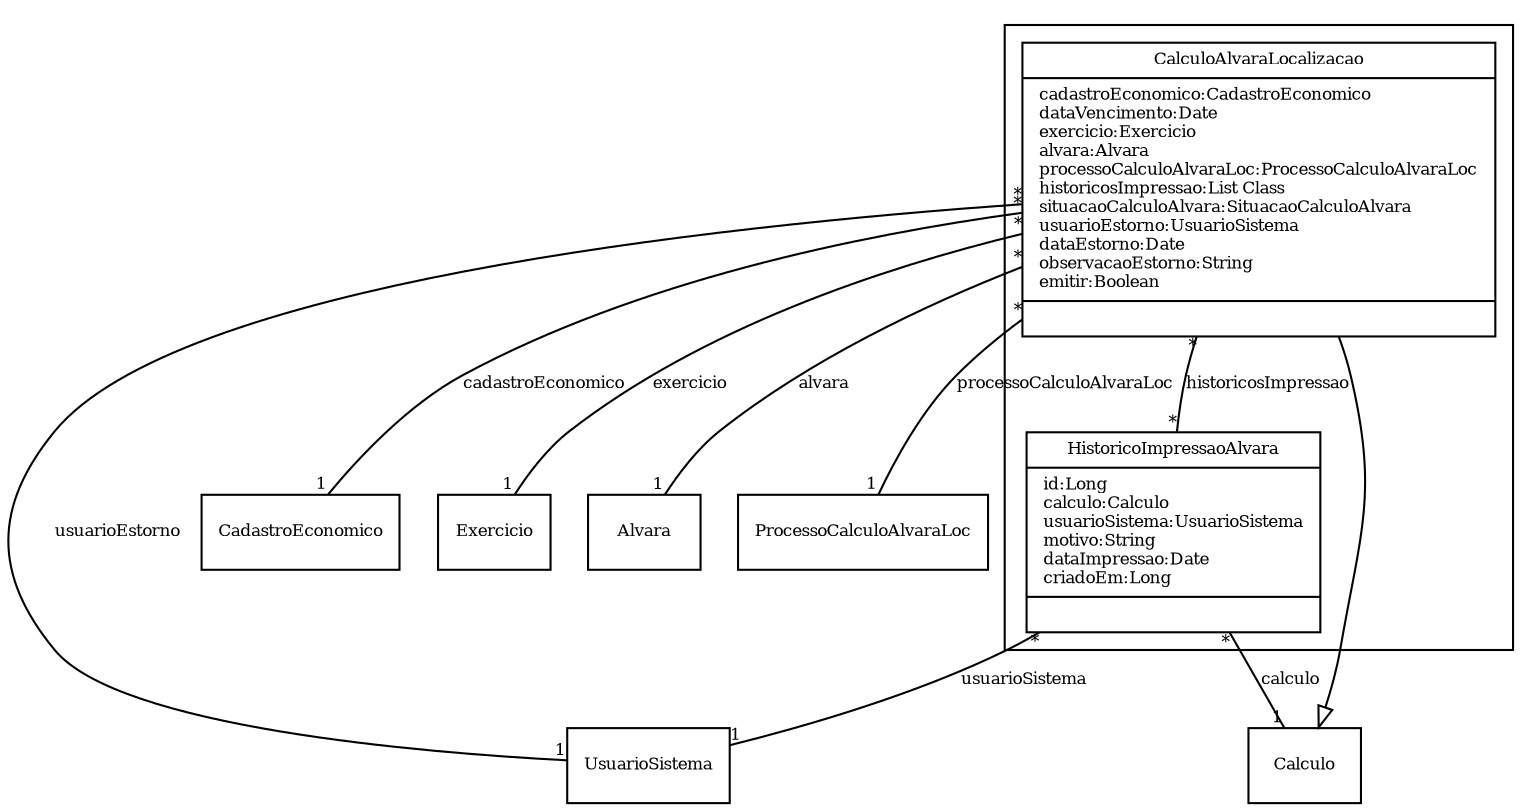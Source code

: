 digraph G{
fontname = "Times-Roman"
fontsize = 8

node [
        fontname = "Times-Roman"
        fontsize = 8
        shape = "record"
]

edge [
        fontname = "Times-Roman"
        fontsize = 8
]

subgraph clusterALVARA_DE_LOCALIZACAO
{
CalculoAlvaraLocalizacao [label = "{CalculoAlvaraLocalizacao|cadastroEconomico:CadastroEconomico\ldataVencimento:Date\lexercicio:Exercicio\lalvara:Alvara\lprocessoCalculoAlvaraLoc:ProcessoCalculoAlvaraLoc\lhistoricosImpressao:List Class\lsituacaoCalculoAlvara:SituacaoCalculoAlvara\lusuarioEstorno:UsuarioSistema\ldataEstorno:Date\lobservacaoEstorno:String\lemitir:Boolean\l|\l}"]
HistoricoImpressaoAlvara [label = "{HistoricoImpressaoAlvara|id:Long\lcalculo:Calculo\lusuarioSistema:UsuarioSistema\lmotivo:String\ldataImpressao:Date\lcriadoEm:Long\l|\l}"]
}
edge [arrowhead = "none" headlabel = "1" taillabel = "*"] CalculoAlvaraLocalizacao -> CadastroEconomico [label = "cadastroEconomico"]
edge [arrowhead = "none" headlabel = "1" taillabel = "*"] CalculoAlvaraLocalizacao -> Exercicio [label = "exercicio"]
edge [arrowhead = "none" headlabel = "1" taillabel = "*"] CalculoAlvaraLocalizacao -> Alvara [label = "alvara"]
edge [arrowhead = "none" headlabel = "1" taillabel = "*"] CalculoAlvaraLocalizacao -> ProcessoCalculoAlvaraLoc [label = "processoCalculoAlvaraLoc"]
edge [arrowhead = "none" headlabel = "*" taillabel = "*"] CalculoAlvaraLocalizacao -> HistoricoImpressaoAlvara [label = "historicosImpressao"]
edge [arrowhead = "none" headlabel = "1" taillabel = "*"] CalculoAlvaraLocalizacao -> UsuarioSistema [label = "usuarioEstorno"]
edge [ arrowhead = "empty" headlabel = "" taillabel = ""] CalculoAlvaraLocalizacao -> Calculo
edge [arrowhead = "none" headlabel = "1" taillabel = "*"] HistoricoImpressaoAlvara -> Calculo [label = "calculo"]
edge [arrowhead = "none" headlabel = "1" taillabel = "*"] HistoricoImpressaoAlvara -> UsuarioSistema [label = "usuarioSistema"]
}
